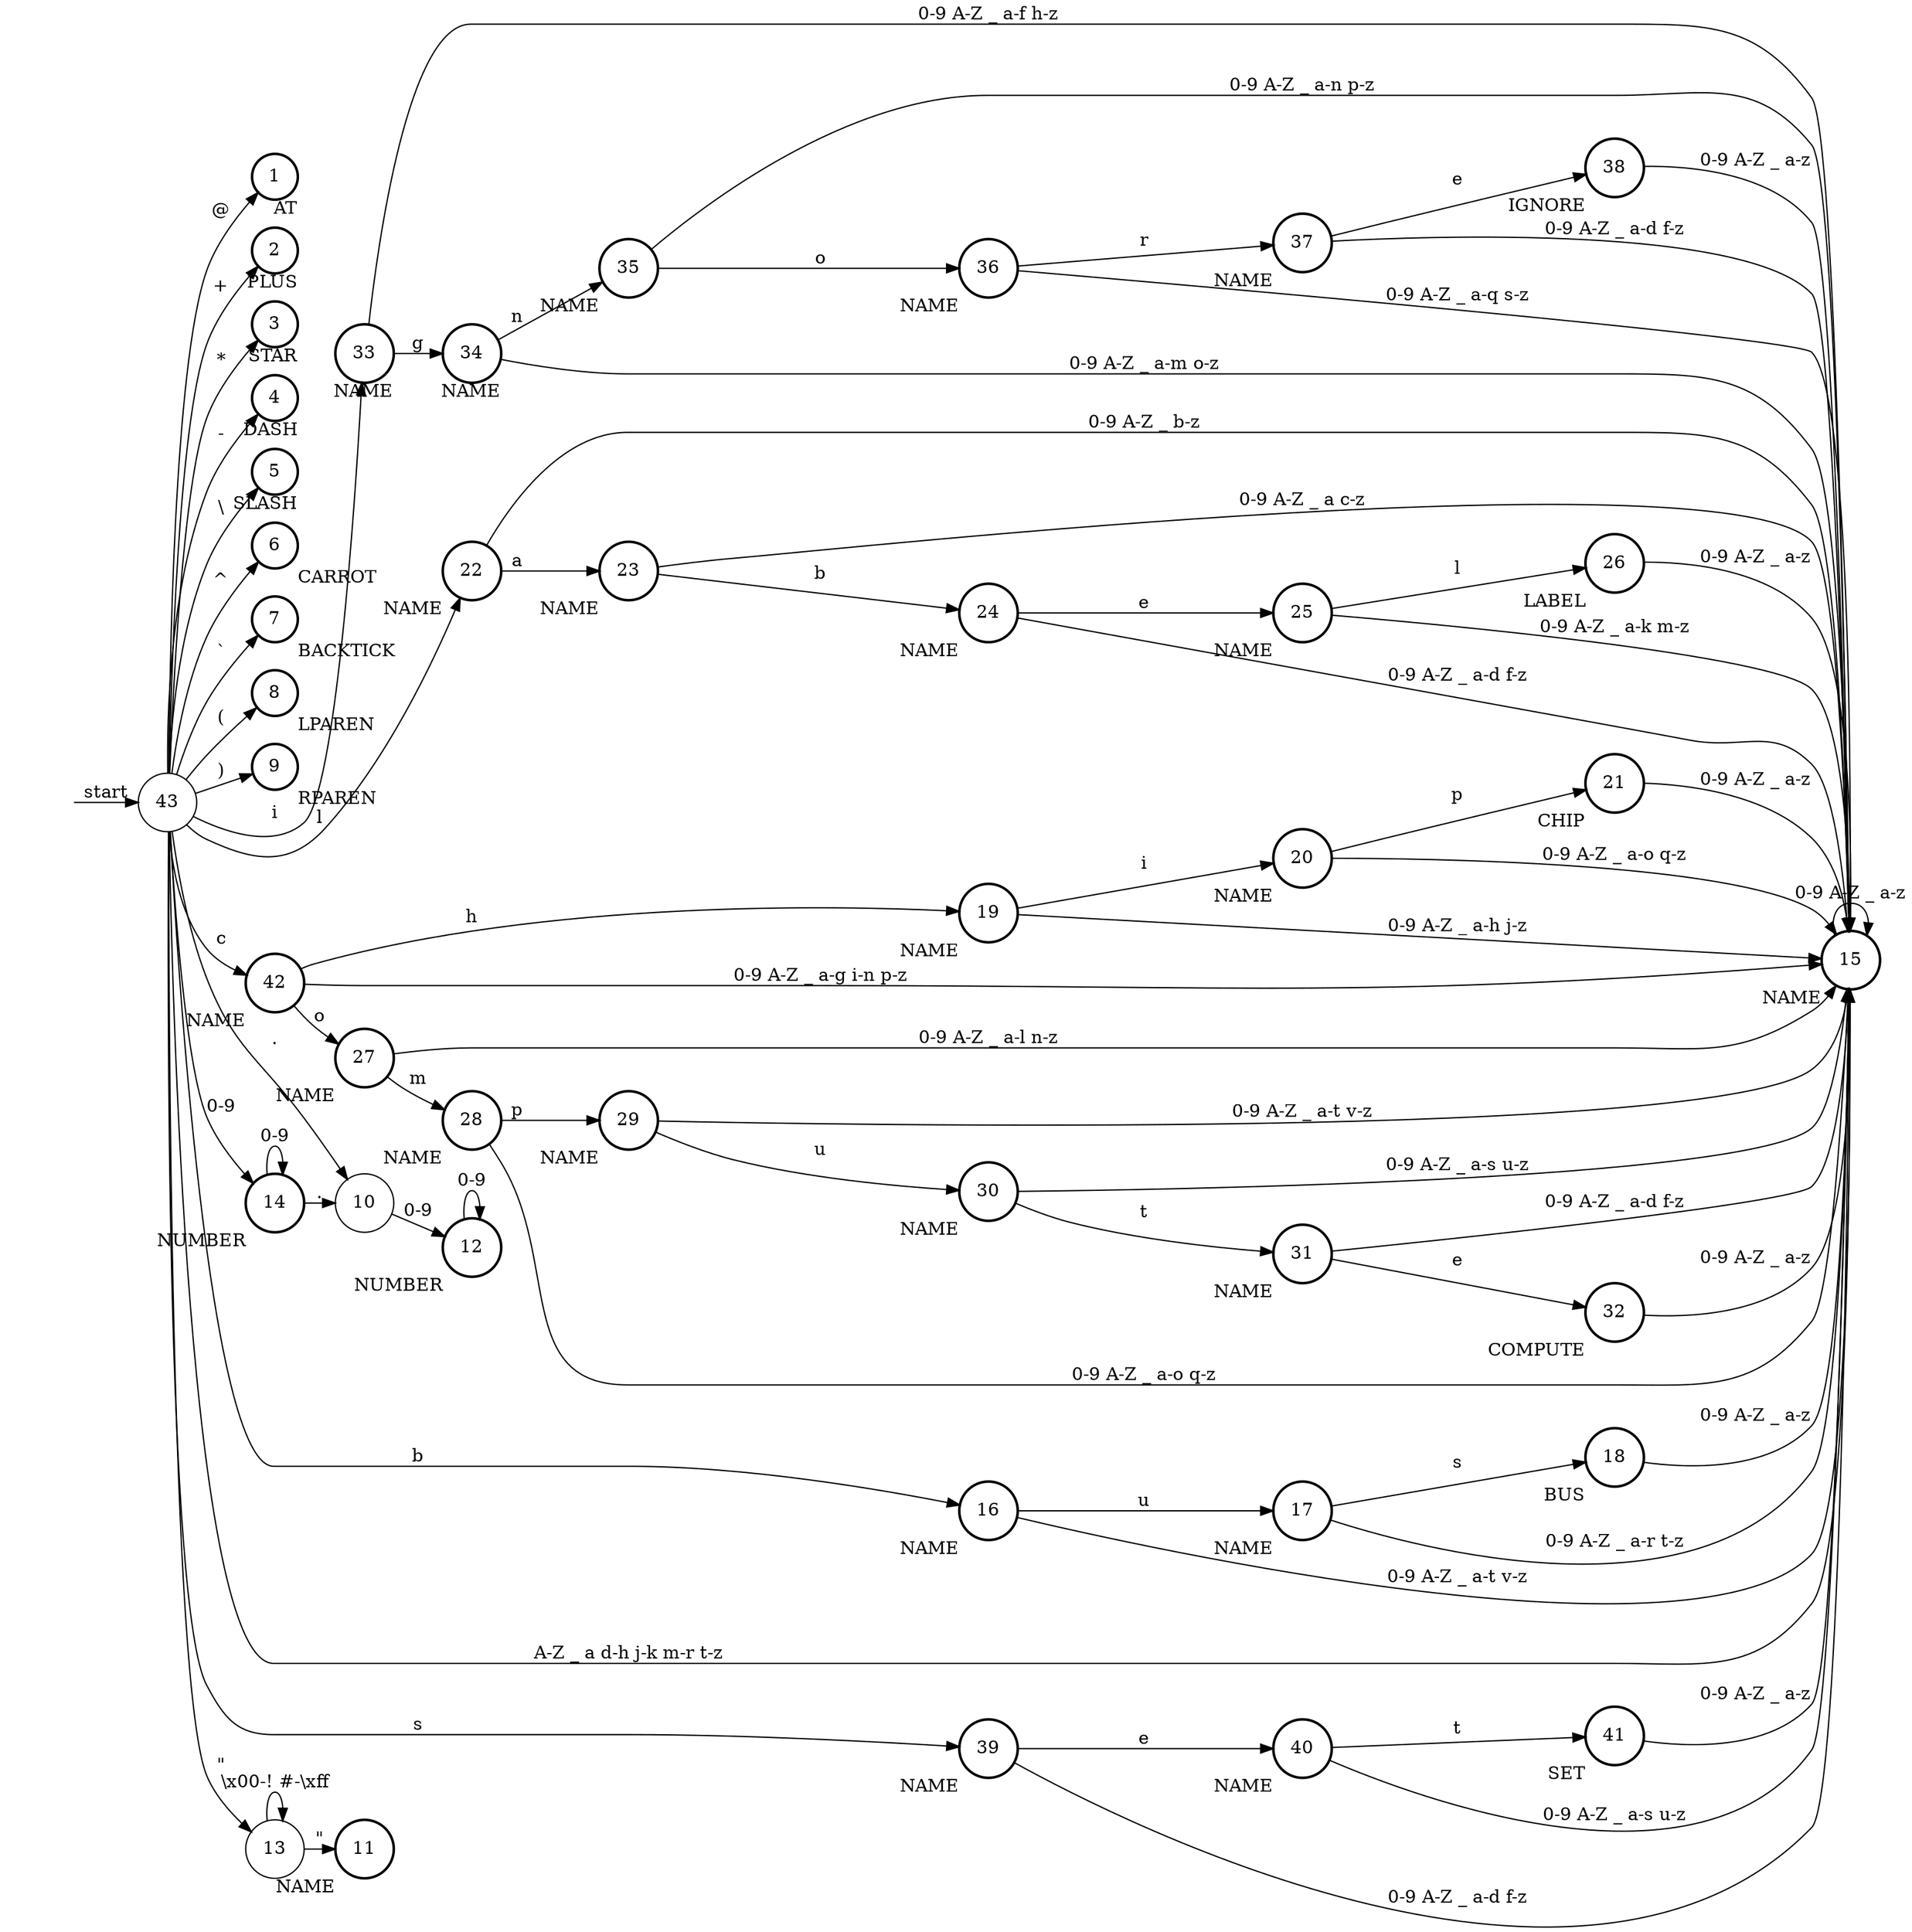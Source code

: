 digraph DFA {
rankdir=LR
nodesep=.3
ranksep=.01
node [shape=circle]
start [shape="none", label=""]
start -> 43 [label=start]
1 [style=bold, xlabel="AT"]
2 [style=bold, xlabel="PLUS"]
3 [style=bold, xlabel="STAR"]
4 [style=bold, xlabel="DASH"]
5 [style=bold, xlabel="SLASH"]
6 [style=bold, xlabel="CARROT"]
7 [style=bold, xlabel="BACKTICK"]
8 [style=bold, xlabel="LPAREN"]
9 [style=bold, xlabel="RPAREN"]
18 [style=bold, xlabel="BUS"]
21 [style=bold, xlabel="CHIP"]
26 [style=bold, xlabel="LABEL"]
32 [style=bold, xlabel="COMPUTE"]
38 [style=bold, xlabel="IGNORE"]
41 [style=bold, xlabel="SET"]
14 [style=bold, xlabel="NUMBER"]
12 [style=bold, xlabel="NUMBER"]
37 [style=bold, xlabel="NAME"]
35 [style=bold, xlabel="NAME"]
36 [style=bold, xlabel="NAME"]
33 [style=bold, xlabel="NAME"]
34 [style=bold, xlabel="NAME"]
30 [style=bold, xlabel="NAME"]
31 [style=bold, xlabel="NAME"]
28 [style=bold, xlabel="NAME"]
29 [style=bold, xlabel="NAME"]
27 [style=bold, xlabel="NAME"]
24 [style=bold, xlabel="NAME"]
25 [style=bold, xlabel="NAME"]
22 [style=bold, xlabel="NAME"]
23 [style=bold, xlabel="NAME"]
19 [style=bold, xlabel="NAME"]
20 [style=bold, xlabel="NAME"]
17 [style=bold, xlabel="NAME"]
42 [style=bold, xlabel="NAME"]
40 [style=bold, xlabel="NAME"]
16 [style=bold, xlabel="NAME"]
15 [style=bold, xlabel="NAME"]
39 [style=bold, xlabel="NAME"]
11 [style=bold, xlabel="NAME"]
10 -> 12 [label="0-9"]
12 -> 12 [label="0-9"]
13 -> 11 [label=<">]
13 -> 13 [label="\\x00-! #-\\xff"]
14 -> 10 [label="."]
14 -> 14 [label="0-9"]
15 -> 15 [label="0-9 A-Z _ a-z"]
16 -> 15 [label="0-9 A-Z _ a-t v-z"]
16 -> 17 [label="u"]
17 -> 15 [label="0-9 A-Z _ a-r t-z"]
17 -> 18 [label="s"]
18 -> 15 [label="0-9 A-Z _ a-z"]
19 -> 15 [label="0-9 A-Z _ a-h j-z"]
19 -> 20 [label="i"]
20 -> 15 [label="0-9 A-Z _ a-o q-z"]
20 -> 21 [label="p"]
21 -> 15 [label="0-9 A-Z _ a-z"]
22 -> 23 [label="a"]
22 -> 15 [label="0-9 A-Z _ b-z"]
23 -> 15 [label="0-9 A-Z _ a c-z"]
23 -> 24 [label="b"]
24 -> 15 [label="0-9 A-Z _ a-d f-z"]
24 -> 25 [label="e"]
25 -> 26 [label="l"]
25 -> 15 [label="0-9 A-Z _ a-k m-z"]
26 -> 15 [label="0-9 A-Z _ a-z"]
27 -> 15 [label="0-9 A-Z _ a-l n-z"]
27 -> 28 [label="m"]
28 -> 15 [label="0-9 A-Z _ a-o q-z"]
28 -> 29 [label="p"]
29 -> 15 [label="0-9 A-Z _ a-t v-z"]
29 -> 30 [label="u"]
30 -> 15 [label="0-9 A-Z _ a-s u-z"]
30 -> 31 [label="t"]
31 -> 15 [label="0-9 A-Z _ a-d f-z"]
31 -> 32 [label="e"]
32 -> 15 [label="0-9 A-Z _ a-z"]
33 -> 15 [label="0-9 A-Z _ a-f h-z"]
33 -> 34 [label="g"]
34 -> 35 [label="n"]
34 -> 15 [label="0-9 A-Z _ a-m o-z"]
35 -> 15 [label="0-9 A-Z _ a-n p-z"]
35 -> 36 [label="o"]
36 -> 15 [label="0-9 A-Z _ a-q s-z"]
36 -> 37 [label="r"]
37 -> 15 [label="0-9 A-Z _ a-d f-z"]
37 -> 38 [label="e"]
38 -> 15 [label="0-9 A-Z _ a-z"]
39 -> 15 [label="0-9 A-Z _ a-d f-z"]
39 -> 40 [label="e"]
40 -> 15 [label="0-9 A-Z _ a-s u-z"]
40 -> 41 [label="t"]
41 -> 15 [label="0-9 A-Z _ a-z"]
42 -> 15 [label="0-9 A-Z _ a-g i-n p-z"]
42 -> 19 [label="h"]
42 -> 27 [label="o"]
43 -> 15 [label="A-Z _ a d-h j-k m-r t-z"]
43 -> 7 [label="`"]
43 -> 16 [label="b"]
43 -> 22 [label="l"]
43 -> 8 [label="("]
43 -> 9 [label=")"]
43 -> 2 [label="+"]
43 -> 1 [label="@"]
43 -> 4 [label="-"]
43 -> 5 [label=<\\>]
43 -> 6 [label="^"]
43 -> 42 [label="c"]
43 -> 33 [label="i"]
43 -> 39 [label="s"]
43 -> 13 [label=<">]
43 -> 3 [label="*"]
43 -> 10 [label="."]
43 -> 14 [label="0-9"]
}

